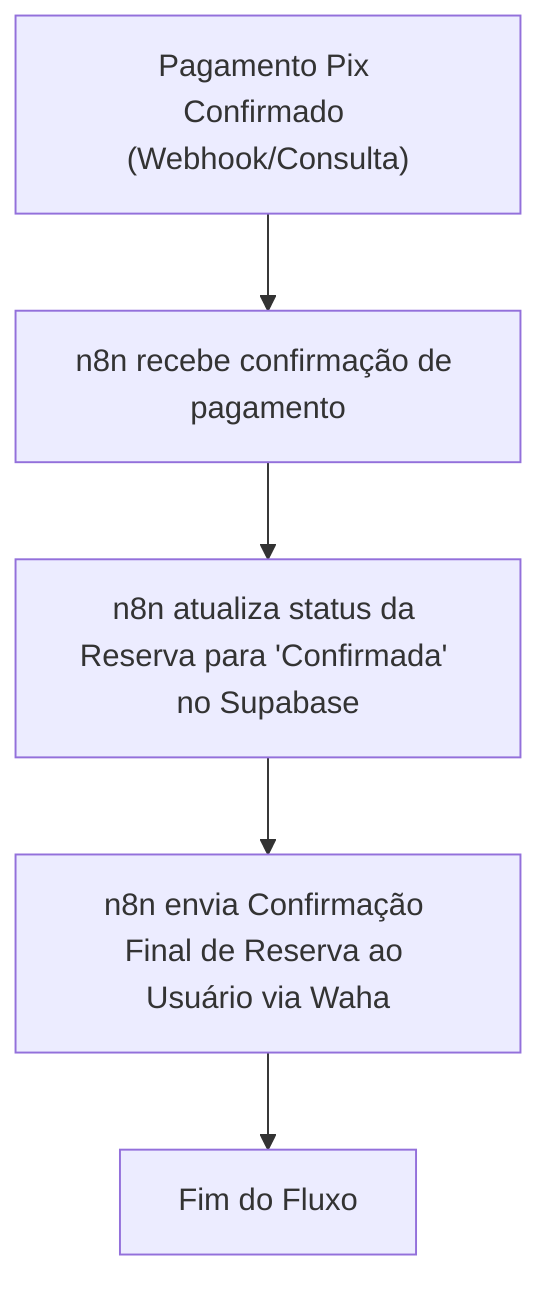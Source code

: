 graph TD
    A["Pagamento Pix Confirmado (Webhook/Consulta)"] --> B["n8n recebe confirmação de pagamento"]
    B --> C["n8n atualiza status da Reserva para 'Confirmada' no Supabase"]
    C --> D["n8n envia Confirmação Final de Reserva ao Usuário via Waha"]
    D --> Z["Fim do Fluxo"]